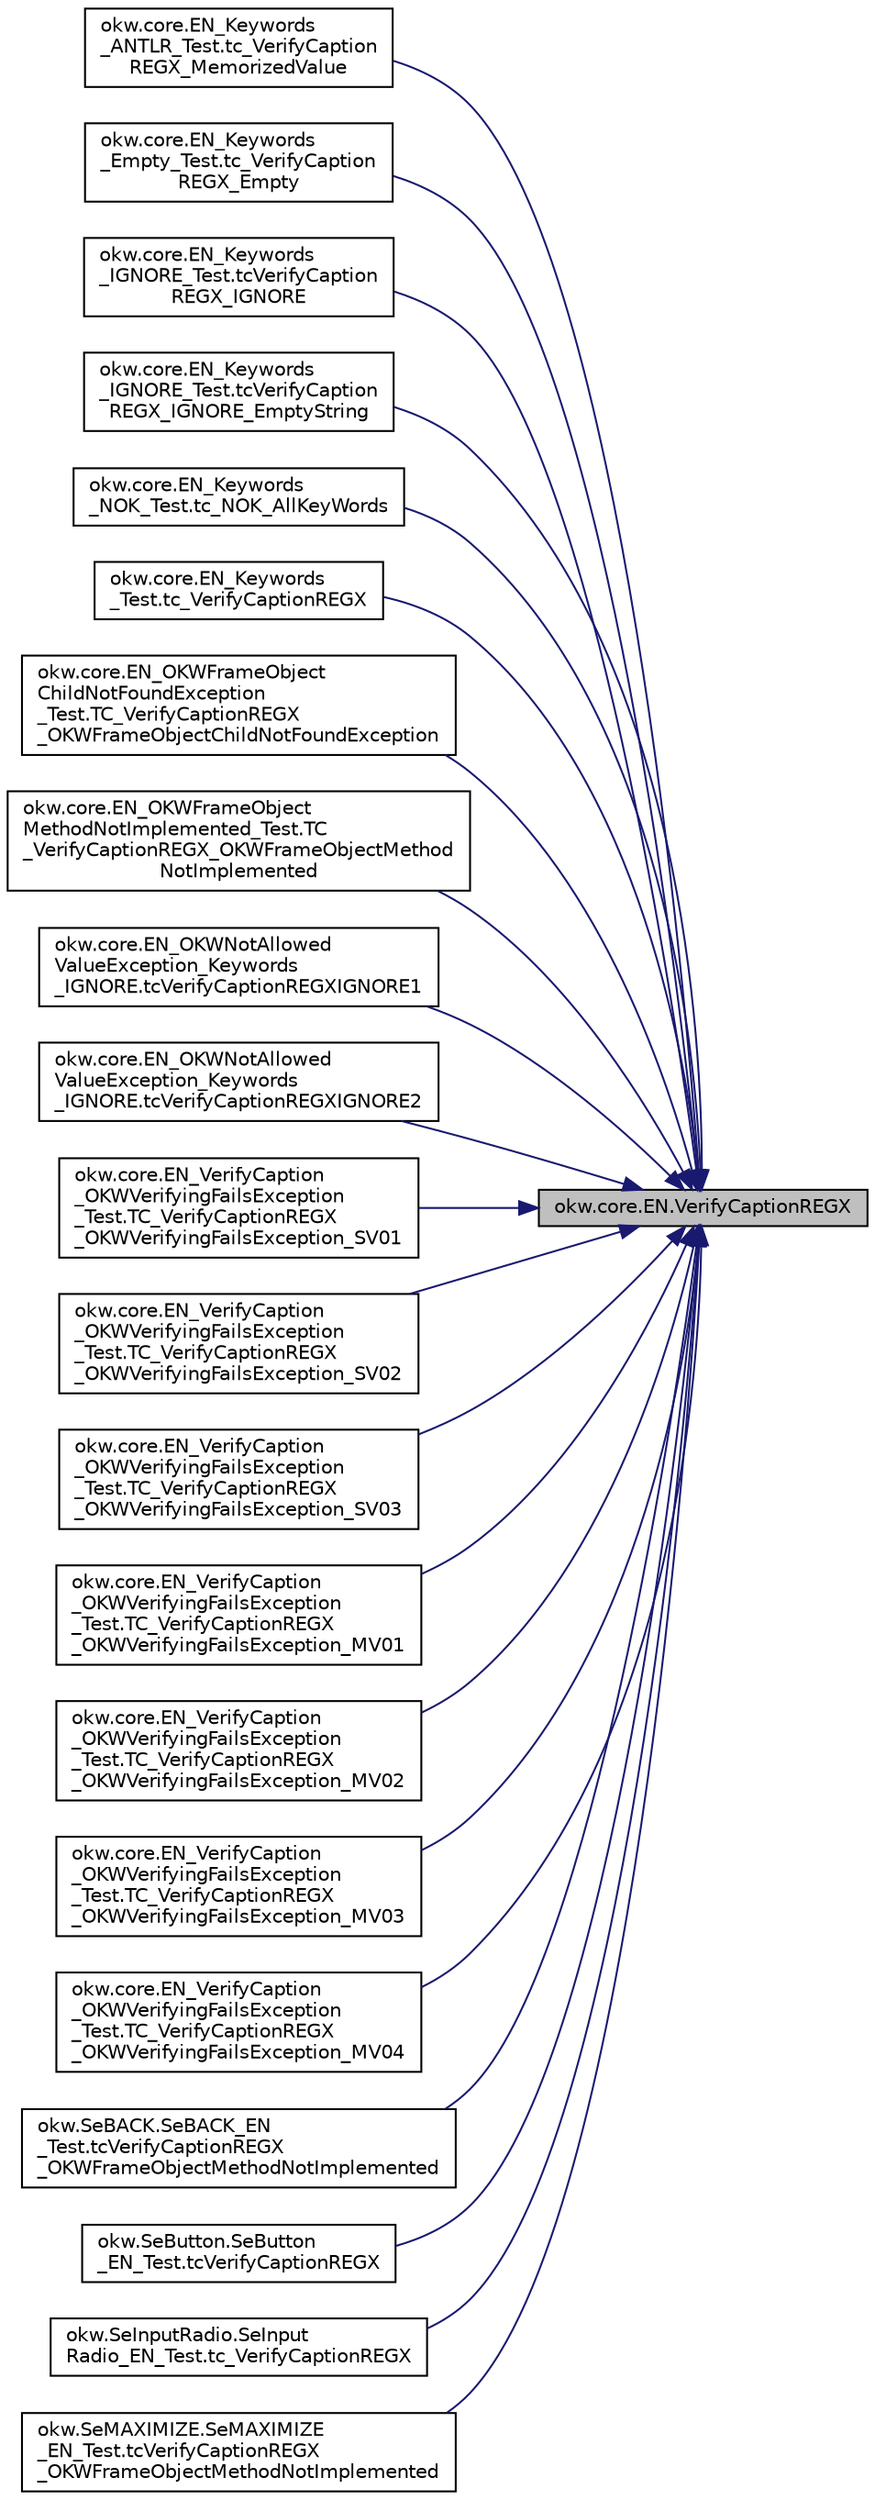 digraph "okw.core.EN.VerifyCaptionREGX"
{
 // INTERACTIVE_SVG=YES
 // LATEX_PDF_SIZE
  edge [fontname="Helvetica",fontsize="10",labelfontname="Helvetica",labelfontsize="10"];
  node [fontname="Helvetica",fontsize="10",shape=record];
  rankdir="RL";
  Node3029 [label="okw.core.EN.VerifyCaptionREGX",height=0.2,width=0.4,color="black", fillcolor="grey75", style="filled", fontcolor="black",tooltip="Überprüft die Überschrift des Objektes."];
  Node3029 -> Node3030 [dir="back",color="midnightblue",fontsize="10",style="solid",fontname="Helvetica"];
  Node3030 [label="okw.core.EN_Keywords\l_ANTLR_Test.tc_VerifyCaption\lREGX_MemorizedValue",height=0.2,width=0.4,color="black", fillcolor="white", style="filled",URL="$classokw_1_1core_1_1_e_n___keywords___a_n_t_l_r___test.html#a1b63acea80fde6a7d214854cb2d00241",tooltip=" "];
  Node3029 -> Node3031 [dir="back",color="midnightblue",fontsize="10",style="solid",fontname="Helvetica"];
  Node3031 [label="okw.core.EN_Keywords\l_Empty_Test.tc_VerifyCaption\lREGX_Empty",height=0.2,width=0.4,color="black", fillcolor="white", style="filled",URL="$classokw_1_1core_1_1_e_n___keywords___empty___test.html#a34785fa02a502a0dc07809466029c0d4",tooltip="Prüft \"${EMPTY}\" für das Schlüsslewort VerifyCaptionREGX(strng,string)"];
  Node3029 -> Node3032 [dir="back",color="midnightblue",fontsize="10",style="solid",fontname="Helvetica"];
  Node3032 [label="okw.core.EN_Keywords\l_IGNORE_Test.tcVerifyCaption\lREGX_IGNORE",height=0.2,width=0.4,color="black", fillcolor="white", style="filled",URL="$classokw_1_1core_1_1_e_n___keywords___i_g_n_o_r_e___test.html#ae1b7fb68d54302a3dbc530f35e230cb2",tooltip=" "];
  Node3029 -> Node3033 [dir="back",color="midnightblue",fontsize="10",style="solid",fontname="Helvetica"];
  Node3033 [label="okw.core.EN_Keywords\l_IGNORE_Test.tcVerifyCaption\lREGX_IGNORE_EmptyString",height=0.2,width=0.4,color="black", fillcolor="white", style="filled",URL="$classokw_1_1core_1_1_e_n___keywords___i_g_n_o_r_e___test.html#a7c28acff2df1baddf77e2a94a490de50",tooltip=" "];
  Node3029 -> Node3034 [dir="back",color="midnightblue",fontsize="10",style="solid",fontname="Helvetica"];
  Node3034 [label="okw.core.EN_Keywords\l_NOK_Test.tc_NOK_AllKeyWords",height=0.2,width=0.4,color="black", fillcolor="white", style="filled",URL="$classokw_1_1core_1_1_e_n___keywords___n_o_k___test.html#a81a960a2341dfb0e27da7871291c84dc",tooltip="Prüft methoden aufruf für einen einfachen Click."];
  Node3029 -> Node3035 [dir="back",color="midnightblue",fontsize="10",style="solid",fontname="Helvetica"];
  Node3035 [label="okw.core.EN_Keywords\l_Test.tc_VerifyCaptionREGX",height=0.2,width=0.4,color="black", fillcolor="white", style="filled",URL="$classokw_1_1core_1_1_e_n___keywords___test.html#a5c9999e0dcecd1c288a8f1ddfdcdf6b5",tooltip="\"Normaler\" Testfall für das Schlüsselwort VerifyCaptionREGX."];
  Node3029 -> Node3036 [dir="back",color="midnightblue",fontsize="10",style="solid",fontname="Helvetica"];
  Node3036 [label="okw.core.EN_OKWFrameObject\lChildNotFoundException\l_Test.TC_VerifyCaptionREGX\l_OKWFrameObjectChildNotFoundException",height=0.2,width=0.4,color="black", fillcolor="white", style="filled",URL="$classokw_1_1core_1_1_e_n___o_k_w_frame_object_child_not_found_exception___test.html#a9ccdac8fb1def4a694c9cd975c4a031f",tooltip="Prüft ob die Ausnahme OKWFrameObjectChildNotFoundException durch die LFC-VerifyCaption ausgelöst wird..."];
  Node3029 -> Node3037 [dir="back",color="midnightblue",fontsize="10",style="solid",fontname="Helvetica"];
  Node3037 [label="okw.core.EN_OKWFrameObject\lMethodNotImplemented_Test.TC\l_VerifyCaptionREGX_OKWFrameObjectMethod\lNotImplemented",height=0.2,width=0.4,color="black", fillcolor="white", style="filled",URL="$classokw_1_1core_1_1_e_n___o_k_w_frame_object_method_not_implemented___test.html#ac6cd1438926ef15a886f147595b253f1",tooltip="Prüft ob die Ausnahme OKWFrameObjectMethodNotImplemented von VerifyCaptionREGX( FN,..."];
  Node3029 -> Node3038 [dir="back",color="midnightblue",fontsize="10",style="solid",fontname="Helvetica"];
  Node3038 [label="okw.core.EN_OKWNotAllowed\lValueException_Keywords\l_IGNORE.tcVerifyCaptionREGXIGNORE1",height=0.2,width=0.4,color="black", fillcolor="white", style="filled",URL="$classokw_1_1core_1_1_e_n___o_k_w_not_allowed_value_exception___keywords___i_g_n_o_r_e.html#a1f91137449af660632852f7d382ea4c3",tooltip="Prüft ob \"${IGNORE} \" die Ausnahme okw.exceptions.OKWNotAllowedValueException auslöst."];
  Node3029 -> Node3039 [dir="back",color="midnightblue",fontsize="10",style="solid",fontname="Helvetica"];
  Node3039 [label="okw.core.EN_OKWNotAllowed\lValueException_Keywords\l_IGNORE.tcVerifyCaptionREGXIGNORE2",height=0.2,width=0.4,color="black", fillcolor="white", style="filled",URL="$classokw_1_1core_1_1_e_n___o_k_w_not_allowed_value_exception___keywords___i_g_n_o_r_e.html#a447e9bdbfe9c4be6d2d1ad4997ca1bd3",tooltip="Prüft ob \"\"${IGNORE}${TCN}\" die Ausnahme okw.exceptions.OKWNotAllowedValueException auslöst."];
  Node3029 -> Node3040 [dir="back",color="midnightblue",fontsize="10",style="solid",fontname="Helvetica"];
  Node3040 [label="okw.core.EN_VerifyCaption\l_OKWVerifyingFailsException\l_Test.TC_VerifyCaptionREGX\l_OKWVerifyingFailsException_SV01",height=0.2,width=0.4,color="black", fillcolor="white", style="filled",URL="$classokw_1_1core_1_1_e_n___verify_caption___o_k_w_verifying_fails_exception___test.html#ae8df5828732532ebd4267798db8a80a3",tooltip="Prüft, ob die Ausnahme OKWVerifyingFailsException bei einem Soll/Ist-Vergleich ausgelöst wird."];
  Node3029 -> Node3041 [dir="back",color="midnightblue",fontsize="10",style="solid",fontname="Helvetica"];
  Node3041 [label="okw.core.EN_VerifyCaption\l_OKWVerifyingFailsException\l_Test.TC_VerifyCaptionREGX\l_OKWVerifyingFailsException_SV02",height=0.2,width=0.4,color="black", fillcolor="white", style="filled",URL="$classokw_1_1core_1_1_e_n___verify_caption___o_k_w_verifying_fails_exception___test.html#aba780c2aacca430e93ca9d83d58a8e09",tooltip="Prüft, ob die Ausnahme OKWVerifyingFailsException bei einem Soll/Ist-Vergleich ausgelöst wird."];
  Node3029 -> Node3042 [dir="back",color="midnightblue",fontsize="10",style="solid",fontname="Helvetica"];
  Node3042 [label="okw.core.EN_VerifyCaption\l_OKWVerifyingFailsException\l_Test.TC_VerifyCaptionREGX\l_OKWVerifyingFailsException_SV03",height=0.2,width=0.4,color="black", fillcolor="white", style="filled",URL="$classokw_1_1core_1_1_e_n___verify_caption___o_k_w_verifying_fails_exception___test.html#ac0855c3bc13cfbcb1eb361d3405cdca5",tooltip="Prüft, ob die Ausnahme OKWVerifyingFailsException bei einem Soll/Ist-Vergleich ausgelöst wird."];
  Node3029 -> Node3043 [dir="back",color="midnightblue",fontsize="10",style="solid",fontname="Helvetica"];
  Node3043 [label="okw.core.EN_VerifyCaption\l_OKWVerifyingFailsException\l_Test.TC_VerifyCaptionREGX\l_OKWVerifyingFailsException_MV01",height=0.2,width=0.4,color="black", fillcolor="white", style="filled",URL="$classokw_1_1core_1_1_e_n___verify_caption___o_k_w_verifying_fails_exception___test.html#ac436e0c1fdc730f02f54a5d1fec914c5",tooltip="Prüft, ob die Ausnahme OKWVerifyingFailsException bei einem Soll/Ist-Vergleich ausgelöst wird."];
  Node3029 -> Node3044 [dir="back",color="midnightblue",fontsize="10",style="solid",fontname="Helvetica"];
  Node3044 [label="okw.core.EN_VerifyCaption\l_OKWVerifyingFailsException\l_Test.TC_VerifyCaptionREGX\l_OKWVerifyingFailsException_MV02",height=0.2,width=0.4,color="black", fillcolor="white", style="filled",URL="$classokw_1_1core_1_1_e_n___verify_caption___o_k_w_verifying_fails_exception___test.html#ae6db100161f0ab14c5d7c59d9fff7363",tooltip="Prüft, ob die Ausnahme OKWVerifyingFailsException bei einem Soll/Ist-Vergleich ausgelöst wird."];
  Node3029 -> Node3045 [dir="back",color="midnightblue",fontsize="10",style="solid",fontname="Helvetica"];
  Node3045 [label="okw.core.EN_VerifyCaption\l_OKWVerifyingFailsException\l_Test.TC_VerifyCaptionREGX\l_OKWVerifyingFailsException_MV03",height=0.2,width=0.4,color="black", fillcolor="white", style="filled",URL="$classokw_1_1core_1_1_e_n___verify_caption___o_k_w_verifying_fails_exception___test.html#a67ee1acdc3baca7d79a33386672c7b53",tooltip="Prüft, ob die Ausnahme OKWVerifyingFailsException bei einem Soll/Ist-Vergleich ausgelöst wird."];
  Node3029 -> Node3046 [dir="back",color="midnightblue",fontsize="10",style="solid",fontname="Helvetica"];
  Node3046 [label="okw.core.EN_VerifyCaption\l_OKWVerifyingFailsException\l_Test.TC_VerifyCaptionREGX\l_OKWVerifyingFailsException_MV04",height=0.2,width=0.4,color="black", fillcolor="white", style="filled",URL="$classokw_1_1core_1_1_e_n___verify_caption___o_k_w_verifying_fails_exception___test.html#a3017a8f03746bf338189c7c3cb40aed2",tooltip="Prüft, ob die Ausnahme OKWVerifyingFailsException bei einem Soll/Ist-Vergleich ausgelöst wird."];
  Node3029 -> Node3047 [dir="back",color="midnightblue",fontsize="10",style="solid",fontname="Helvetica"];
  Node3047 [label="okw.SeBACK.SeBACK_EN\l_Test.tcVerifyCaptionREGX\l_OKWFrameObjectMethodNotImplemented",height=0.2,width=0.4,color="black", fillcolor="white", style="filled",URL="$classokw_1_1_se_b_a_c_k_1_1_se_b_a_c_k___e_n___test.html#ad2baa7edc9c4ed9f05acf68f2c1aeab3",tooltip="Test des Schlüsselwortes \"VerifyCaptionREGX( FN, ExpVal ) für SeBACK."];
  Node3029 -> Node3048 [dir="back",color="midnightblue",fontsize="10",style="solid",fontname="Helvetica"];
  Node3048 [label="okw.SeButton.SeButton\l_EN_Test.tcVerifyCaptionREGX",height=0.2,width=0.4,color="black", fillcolor="white", style="filled",URL="$classokw_1_1_se_button_1_1_se_button___e_n___test.html#abb99992da9e787b94ed039dc415d49f0",tooltip="Test des Schlüsselwortes VerifyCaptionREGX für den GUI-Adapter SeButton."];
  Node3029 -> Node3049 [dir="back",color="midnightblue",fontsize="10",style="solid",fontname="Helvetica"];
  Node3049 [label="okw.SeInputRadio.SeInput\lRadio_EN_Test.tc_VerifyCaptionREGX",height=0.2,width=0.4,color="black", fillcolor="white", style="filled",URL="$classokw_1_1_se_input_radio_1_1_se_input_radio___e_n___test.html#a1a1d509d084388231674b57896ee0c25",tooltip="Test des Schlüsselwortes VerifyCaptionREGX für den GUI-Adapter SeInputRadio."];
  Node3029 -> Node3050 [dir="back",color="midnightblue",fontsize="10",style="solid",fontname="Helvetica"];
  Node3050 [label="okw.SeMAXIMIZE.SeMAXIMIZE\l_EN_Test.tcVerifyCaptionREGX\l_OKWFrameObjectMethodNotImplemented",height=0.2,width=0.4,color="black", fillcolor="white", style="filled",URL="$classokw_1_1_se_m_a_x_i_m_i_z_e_1_1_se_m_a_x_i_m_i_z_e___e_n___test.html#a4c951b47e3dd134535332ca0e8e2189a",tooltip="Test des Schlüsselwortes \"VerifyCaptionREGX( FN, ExpVal ) für SeMAXIMIZE."];
}
